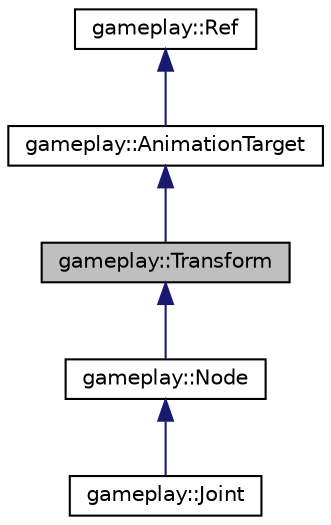 digraph G
{
  edge [fontname="Helvetica",fontsize="10",labelfontname="Helvetica",labelfontsize="10"];
  node [fontname="Helvetica",fontsize="10",shape=record];
  Node1 [label="gameplay::Transform",height=0.2,width=0.4,color="black", fillcolor="grey75", style="filled" fontcolor="black"];
  Node2 -> Node1 [dir="back",color="midnightblue",fontsize="10",style="solid",fontname="Helvetica"];
  Node2 [label="gameplay::AnimationTarget",height=0.2,width=0.4,color="black", fillcolor="white", style="filled",URL="$classgameplay_1_1_animation_target.html"];
  Node3 -> Node2 [dir="back",color="midnightblue",fontsize="10",style="solid",fontname="Helvetica"];
  Node3 [label="gameplay::Ref",height=0.2,width=0.4,color="black", fillcolor="white", style="filled",URL="$classgameplay_1_1_ref.html"];
  Node1 -> Node4 [dir="back",color="midnightblue",fontsize="10",style="solid",fontname="Helvetica"];
  Node4 [label="gameplay::Node",height=0.2,width=0.4,color="black", fillcolor="white", style="filled",URL="$classgameplay_1_1_node.html"];
  Node4 -> Node5 [dir="back",color="midnightblue",fontsize="10",style="solid",fontname="Helvetica"];
  Node5 [label="gameplay::Joint",height=0.2,width=0.4,color="black", fillcolor="white", style="filled",URL="$classgameplay_1_1_joint.html"];
}
